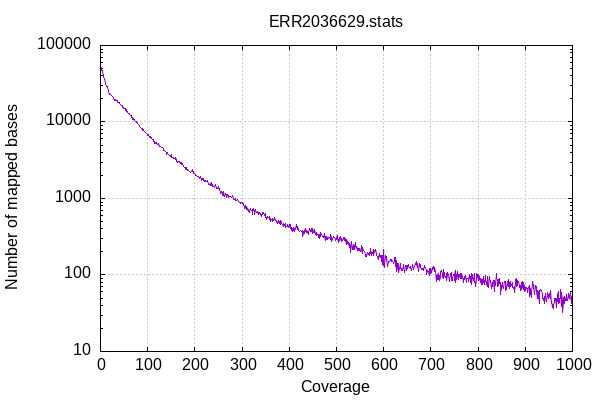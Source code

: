 
            set terminal png size 600,400 truecolor
            set output "ERR2036629-coverage.png"
            set grid xtics ytics y2tics back lc rgb "#cccccc"
            set ylabel "Number of mapped bases"
            set xlabel "Coverage"
            set log y
            set style fill solid border -1
            set title "ERR2036629.stats" noenhanced
            set xrange [:1000]
            plot '-' with lines notitle
        1	50249
2	52033
3	47398
4	46476
5	44818
6	41450
7	38181
8	36640
9	36029
10	32973
11	30895
12	29783
13	28687
14	28784
15	27835
16	25620
17	25405
18	24938
19	23161
20	23874
21	22982
22	22612
23	22389
24	21914
25	21470
26	21271
27	20770
28	20607
29	19269
30	19435
31	19686
32	19371
33	18993
34	18982
35	18825
36	18277
37	17755
38	17890
39	17744
40	18061
41	17529
42	17099
43	16682
44	16630
45	16633
46	16280
47	15589
48	15318
49	15091
50	15154
51	15061
52	14977
53	14882
54	14267
55	14400
56	13903
57	13675
58	13250
59	13100
60	12893
61	12870
62	12455
63	12228
64	12216
65	12034
66	11422
67	11428
68	10893
69	11109
70	10775
71	10585
72	10677
73	10536
74	10201
75	10118
76	10259
77	9722
78	9756
79	9616
80	9358
81	9261
82	8996
83	8811
84	8509
85	8514
86	8314
87	8290
88	8198
89	7829
90	7889
91	7911
92	7781
93	7493
94	7533
95	7256
96	7383
97	7051
98	7115
99	6777
100	6708
101	6888
102	6664
103	6463
104	6334
105	6262
106	6397
107	6212
108	6175
109	6089
110	5901
111	5851
112	5854
113	5604
114	5587
115	5196
116	5264
117	5374
118	5295
119	5362
120	5131
121	5083
122	5015
123	5181
124	4794
125	4932
126	4863
127	4792
128	4761
129	4595
130	4703
131	4607
132	4591
133	4491
134	4260
135	4180
136	4184
137	4173
138	4117
139	4019
140	3746
141	3825
142	4049
143	3842
144	3755
145	3715
146	3666
147	3615
148	3608
149	3503
150	3712
151	3467
152	3461
153	3424
154	3342
155	3451
156	3359
157	3317
158	3239
159	3388
160	3175
161	3208
162	3010
163	3030
164	2915
165	3071
166	3040
167	3038
168	2942
169	2888
170	2973
171	2938
172	2779
173	2846
174	2798
175	2672
176	2637
177	2543
178	2547
179	2569
180	2549
181	2389
182	2510
183	2396
184	2430
185	2323
186	2313
187	2315
188	2270
189	2235
190	2189
191	2190
192	2235
193	2255
194	2373
195	2246
196	2237
197	2141
198	2177
199	2113
200	2105
201	2085
202	2017
203	2014
204	2005
205	1943
206	1960
207	1915
208	1920
209	1847
210	1880
211	1913
212	1881
213	1768
214	1709
215	1827
216	1751
217	1831
218	1825
219	1712
220	1653
221	1745
222	1701
223	1683
224	1680
225	1655
226	1694
227	1655
228	1586
229	1523
230	1537
231	1504
232	1537
233	1570
234	1469
235	1611
236	1494
237	1438
238	1513
239	1420
240	1455
241	1403
242	1386
243	1503
244	1458
245	1405
246	1364
247	1364
248	1359
249	1427
250	1367
251	1359
252	1347
253	1271
254	1227
255	1165
256	1234
257	1201
258	1192
259	1082
260	1102
261	1246
262	1049
263	1073
264	1124
265	1170
266	1136
267	1100
268	1032
269	1118
270	1091
271	1079
272	1045
273	1062
274	1056
275	1066
276	1077
277	1045
278	1040
279	1087
280	1086
281	993
282	967
283	957
284	964
285	1013
286	928
287	973
288	932
289	934
290	985
291	959
292	916
293	914
294	878
295	897
296	888
297	858
298	892
299	895
300	873
301	889
302	799
303	858
304	831
305	778
306	749
307	808
308	763
309	723
310	787
311	744
312	720
313	685
314	724
315	666
316	670
317	750
318	714
319	705
320	691
321	724
322	615
323	720
324	730
325	694
326	697
327	614
328	710
329	702
330	665
331	659
332	683
333	657
334	617
335	663
336	653
337	629
338	636
339	617
340	621
341	575
342	624
343	609
344	651
345	659
346	630
347	624
348	598
349	638
350	572
351	564
352	531
353	577
354	561
355	557
356	561
357	581
358	535
359	535
360	541
361	500
362	535
363	534
364	541
365	495
366	533
367	521
368	536
369	559
370	510
371	513
372	523
373	482
374	469
375	473
376	487
377	520
378	489
379	472
380	499
381	521
382	461
383	499
384	477
385	452
386	455
387	426
388	470
389	445
390	457
391	469
392	417
393	418
394	435
395	430
396	434
397	452
398	420
399	417
400	456
401	429
402	457
403	401
404	417
405	385
406	402
407	373
408	413
409	379
410	407
411	381
412	373
413	407
414	404
415	452
416	416
417	428
418	397
419	404
420	379
421	371
422	368
423	387
424	377
425	366
426	366
427	385
428	368
429	315
430	346
431	375
432	347
433	376
434	404
435	375
436	377
437	360
438	364
439	369
440	342
441	366
442	379
443	400
444	384
445	366
446	375
447	375
448	400
449	346
450	402
451	367
452	356
453	364
454	396
455	343
456	353
457	331
458	360
459	335
460	336
461	334
462	313
463	341
464	299
465	315
466	317
467	360
468	341
469	341
470	318
471	322
472	309
473	317
474	346
475	316
476	281
477	314
478	290
479	319
480	309
481	292
482	308
483	309
484	311
485	308
486	308
487	287
488	339
489	305
490	271
491	287
492	304
493	309
494	323
495	310
496	311
497	292
498	286
499	306
500	292
501	305
502	325
503	299
504	266
505	289
506	279
507	309
508	317
509	300
510	278
511	297
512	294
513	279
514	303
515	311
516	285
517	285
518	308
519	290
520	282
521	254
522	295
523	277
524	258
525	248
526	264
527	228
528	260
529	242
530	198
531	274
532	258
533	217
534	235
535	213
536	248
537	235
538	241
539	214
540	264
541	238
542	222
543	233
544	223
545	209
546	219
547	212
548	220
549	211
550	204
551	212
552	228
553	245
554	213
555	191
556	227
557	210
558	212
559	204
560	202
561	188
562	173
563	186
564	175
565	195
566	196
567	183
568	193
569	181
570	194
571	189
572	204
573	219
574	182
575	195
576	198
577	189
578	214
579	179
580	209
581	196
582	208
583	214
584	191
585	180
586	172
587	167
588	160
589	173
590	168
591	193
592	175
593	170
594	182
595	182
596	152
597	180
598	137
599	133
600	213
601	127
602	138
603	178
604	180
605	155
606	177
607	128
608	139
609	130
610	152
611	147
612	150
613	151
614	159
615	157
616	150
617	158
618	151
619	148
620	144
621	141
622	150
623	170
624	167
625	129
626	140
627	153
628	112
629	122
630	143
631	143
632	108
633	123
634	123
635	141
636	122
637	123
638	114
639	117
640	114
641	136
642	120
643	130
644	114
645	109
646	132
647	128
648	132
649	115
650	133
651	122
652	138
653	132
654	125
655	125
656	122
657	130
658	113
659	121
660	127
661	131
662	137
663	119
664	118
665	128
666	131
667	140
668	139
669	149
670	139
671	127
672	141
673	112
674	112
675	141
676	131
677	139
678	138
679	124
680	122
681	118
682	121
683	119
684	120
685	114
686	133
687	124
688	127
689	126
690	113
691	100
692	114
693	112
694	112
695	110
696	99
697	114
698	122
699	105
700	121
701	114
702	108
703	124
704	119
705	122
706	131
707	112
708	125
709	110
710	110
711	83
712	98
713	103
714	88
715	92
716	104
717	88
718	99
719	84
720	94
721	110
722	113
723	111
724	104
725	92
726	117
727	90
728	107
729	98
730	93
731	95
732	94
733	105
734	86
735	98
736	108
737	101
738	101
739	83
740	93
741	97
742	104
743	109
744	86
745	86
746	92
747	99
748	103
749	101
750	85
751	101
752	116
753	81
754	103
755	88
756	110
757	97
758	87
759	101
760	101
761	96
762	91
763	104
764	90
765	106
766	95
767	97
768	96
769	80
770	90
771	88
772	97
773	92
774	99
775	79
776	91
777	89
778	90
779	90
780	83
781	102
782	91
783	96
784	80
785	106
786	93
787	75
788	101
789	91
790	91
791	85
792	105
793	79
794	83
795	70
796	88
797	104
798	101
799	96
800	84
801	100
802	96
803	87
804	89
805	80
806	89
807	88
808	75
809	87
810	76
811	96
812	80
813	84
814	75
815	98
816	83
817	82
818	76
819	70
820	97
821	68
822	71
823	71
824	95
825	89
826	79
827	86
828	67
829	74
830	81
831	71
832	86
833	85
834	60
835	85
836	81
837	74
838	104
839	100
840	90
841	87
842	70
843	88
844	72
845	89
846	77
847	79
848	55
849	73
850	64
851	81
852	70
853	66
854	68
855	83
856	82
857	82
858	63
859	75
860	70
861	64
862	83
863	74
864	88
865	71
866	81
867	67
868	82
869	70
870	75
871	74
872	81
873	69
874	68
875	67
876	67
877	71
878	59
879	77
880	87
881	71
882	89
883	74
884	85
885	80
886	82
887	72
888	69
889	74
890	63
891	65
892	81
893	75
894	82
895	69
896	64
897	79
898	60
899	72
900	63
901	68
902	69
903	66
904	66
905	59
906	69
907	69
908	73
909	53
910	66
911	56
912	62
913	51
914	60
915	75
916	82
917	67
918	76
919	56
920	59
921	68
922	72
923	70
924	61
925	49
926	63
927	61
928	50
929	57
930	42
931	63
932	62
933	64
934	62
935	63
936	55
937	50
938	50
939	47
940	53
941	43
942	53
943	57
944	45
945	46
946	54
947	54
948	59
949	50
950	55
951	58
952	52
953	50
954	63
955	42
956	46
957	38
958	41
959	37
960	41
961	44
962	49
963	47
964	50
965	50
966	38
967	50
968	45
969	56
970	61
971	43
972	44
973	50
974	49
975	64
976	39
977	59
978	46
979	32
980	44
981	51
982	43
983	47
984	53
985	46
986	49
987	46
988	55
989	47
990	46
991	53
992	58
993	49
994	54
995	57
996	59
997	42
998	53
999	52
1000	46
1000	46760
end
